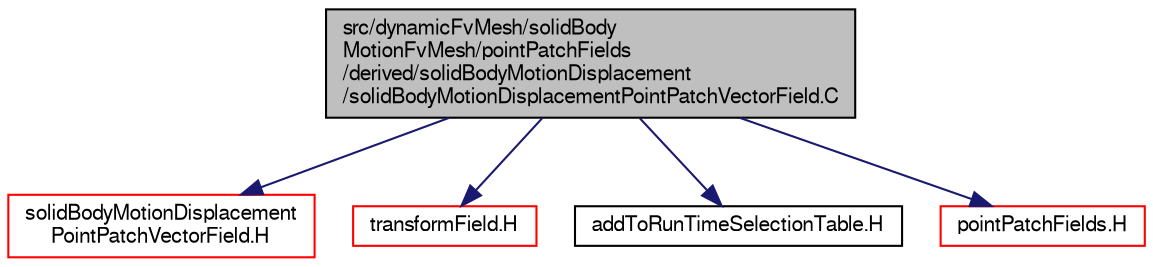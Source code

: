 digraph "src/dynamicFvMesh/solidBodyMotionFvMesh/pointPatchFields/derived/solidBodyMotionDisplacement/solidBodyMotionDisplacementPointPatchVectorField.C"
{
  bgcolor="transparent";
  edge [fontname="FreeSans",fontsize="10",labelfontname="FreeSans",labelfontsize="10"];
  node [fontname="FreeSans",fontsize="10",shape=record];
  Node0 [label="src/dynamicFvMesh/solidBody\lMotionFvMesh/pointPatchFields\l/derived/solidBodyMotionDisplacement\l/solidBodyMotionDisplacementPointPatchVectorField.C",height=0.2,width=0.4,color="black", fillcolor="grey75", style="filled", fontcolor="black"];
  Node0 -> Node1 [color="midnightblue",fontsize="10",style="solid",fontname="FreeSans"];
  Node1 [label="solidBodyMotionDisplacement\lPointPatchVectorField.H",height=0.2,width=0.4,color="red",URL="$a00293.html"];
  Node0 -> Node192 [color="midnightblue",fontsize="10",style="solid",fontname="FreeSans"];
  Node192 [label="transformField.H",height=0.2,width=0.4,color="red",URL="$a09734.html",tooltip="Spatial transformation functions for primitive fields. "];
  Node0 -> Node195 [color="midnightblue",fontsize="10",style="solid",fontname="FreeSans"];
  Node195 [label="addToRunTimeSelectionTable.H",height=0.2,width=0.4,color="black",URL="$a09263.html",tooltip="Macros for easy insertion into run-time selection tables. "];
  Node0 -> Node196 [color="midnightblue",fontsize="10",style="solid",fontname="FreeSans"];
  Node196 [label="pointPatchFields.H",height=0.2,width=0.4,color="red",URL="$a10166.html"];
}
